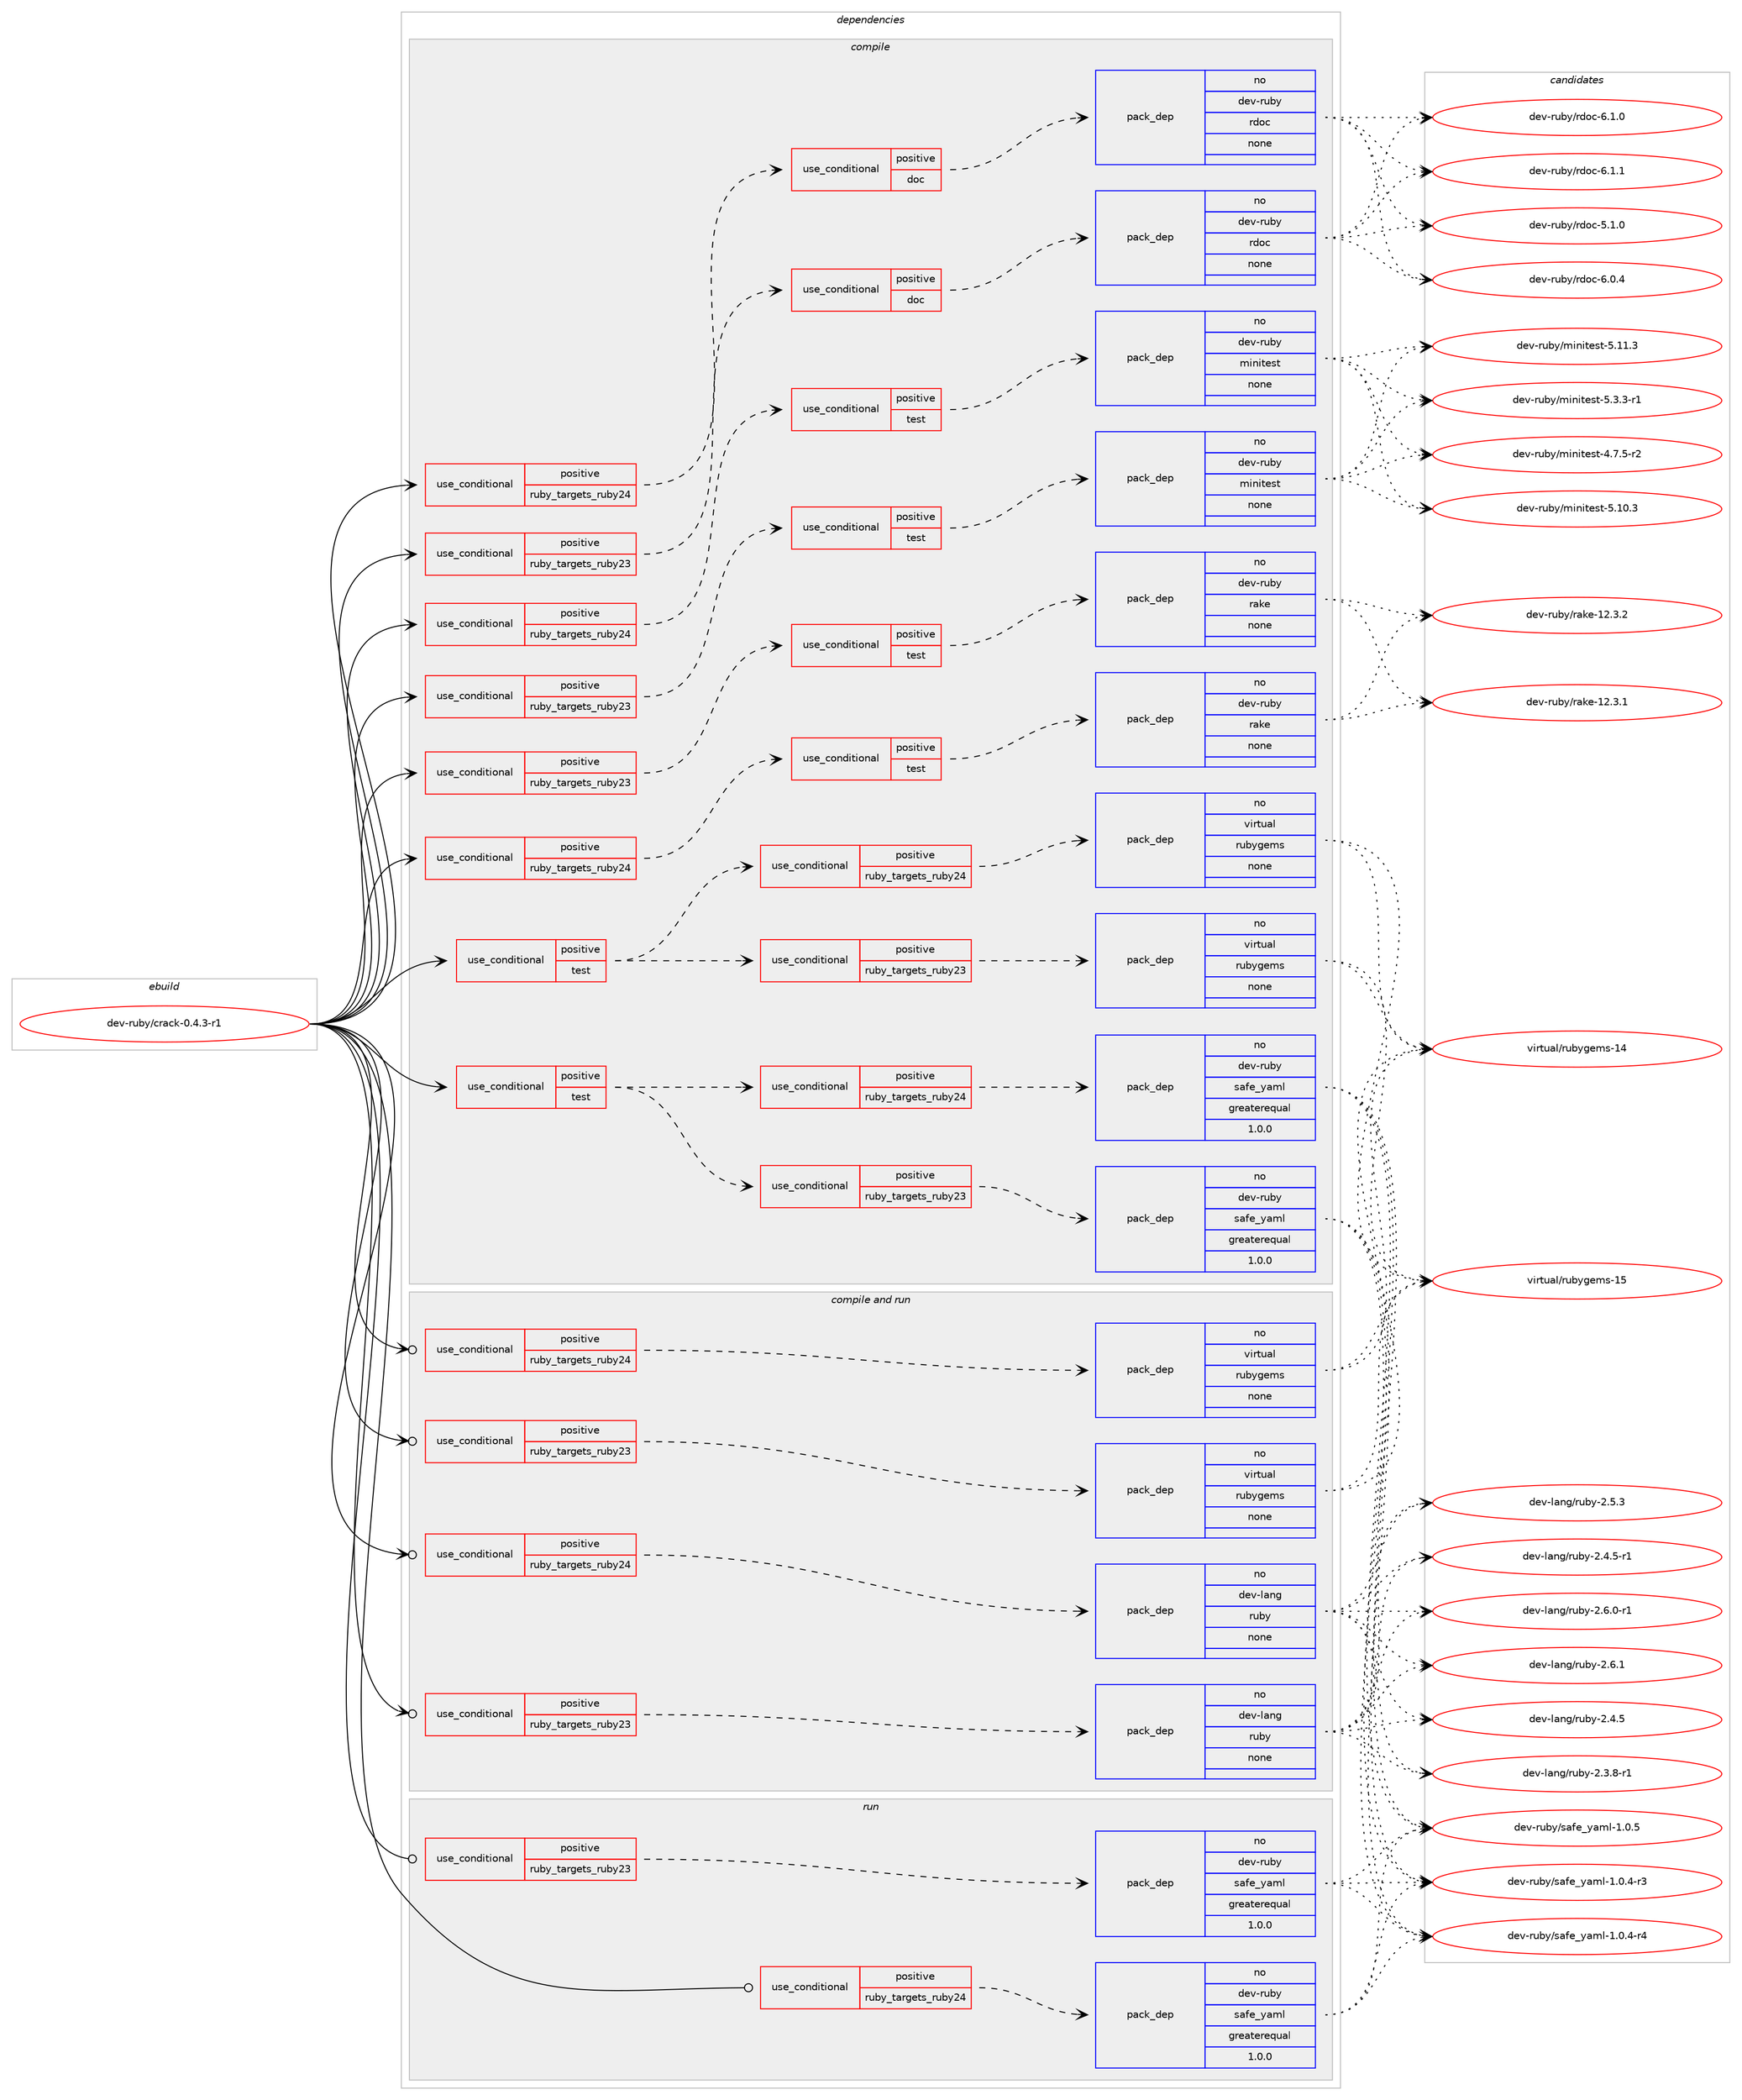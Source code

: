digraph prolog {

# *************
# Graph options
# *************

newrank=true;
concentrate=true;
compound=true;
graph [rankdir=LR,fontname=Helvetica,fontsize=10,ranksep=1.5];#, ranksep=2.5, nodesep=0.2];
edge  [arrowhead=vee];
node  [fontname=Helvetica,fontsize=10];

# **********
# The ebuild
# **********

subgraph cluster_leftcol {
color=gray;
rank=same;
label=<<i>ebuild</i>>;
id [label="dev-ruby/crack-0.4.3-r1", color=red, width=4, href="../dev-ruby/crack-0.4.3-r1.svg"];
}

# ****************
# The dependencies
# ****************

subgraph cluster_midcol {
color=gray;
label=<<i>dependencies</i>>;
subgraph cluster_compile {
fillcolor="#eeeeee";
style=filled;
label=<<i>compile</i>>;
subgraph cond397094 {
dependency1488317 [label=<<TABLE BORDER="0" CELLBORDER="1" CELLSPACING="0" CELLPADDING="4"><TR><TD ROWSPAN="3" CELLPADDING="10">use_conditional</TD></TR><TR><TD>positive</TD></TR><TR><TD>ruby_targets_ruby23</TD></TR></TABLE>>, shape=none, color=red];
subgraph cond397095 {
dependency1488318 [label=<<TABLE BORDER="0" CELLBORDER="1" CELLSPACING="0" CELLPADDING="4"><TR><TD ROWSPAN="3" CELLPADDING="10">use_conditional</TD></TR><TR><TD>positive</TD></TR><TR><TD>doc</TD></TR></TABLE>>, shape=none, color=red];
subgraph pack1067779 {
dependency1488319 [label=<<TABLE BORDER="0" CELLBORDER="1" CELLSPACING="0" CELLPADDING="4" WIDTH="220"><TR><TD ROWSPAN="6" CELLPADDING="30">pack_dep</TD></TR><TR><TD WIDTH="110">no</TD></TR><TR><TD>dev-ruby</TD></TR><TR><TD>rdoc</TD></TR><TR><TD>none</TD></TR><TR><TD></TD></TR></TABLE>>, shape=none, color=blue];
}
dependency1488318:e -> dependency1488319:w [weight=20,style="dashed",arrowhead="vee"];
}
dependency1488317:e -> dependency1488318:w [weight=20,style="dashed",arrowhead="vee"];
}
id:e -> dependency1488317:w [weight=20,style="solid",arrowhead="vee"];
subgraph cond397096 {
dependency1488320 [label=<<TABLE BORDER="0" CELLBORDER="1" CELLSPACING="0" CELLPADDING="4"><TR><TD ROWSPAN="3" CELLPADDING="10">use_conditional</TD></TR><TR><TD>positive</TD></TR><TR><TD>ruby_targets_ruby23</TD></TR></TABLE>>, shape=none, color=red];
subgraph cond397097 {
dependency1488321 [label=<<TABLE BORDER="0" CELLBORDER="1" CELLSPACING="0" CELLPADDING="4"><TR><TD ROWSPAN="3" CELLPADDING="10">use_conditional</TD></TR><TR><TD>positive</TD></TR><TR><TD>test</TD></TR></TABLE>>, shape=none, color=red];
subgraph pack1067780 {
dependency1488322 [label=<<TABLE BORDER="0" CELLBORDER="1" CELLSPACING="0" CELLPADDING="4" WIDTH="220"><TR><TD ROWSPAN="6" CELLPADDING="30">pack_dep</TD></TR><TR><TD WIDTH="110">no</TD></TR><TR><TD>dev-ruby</TD></TR><TR><TD>minitest</TD></TR><TR><TD>none</TD></TR><TR><TD></TD></TR></TABLE>>, shape=none, color=blue];
}
dependency1488321:e -> dependency1488322:w [weight=20,style="dashed",arrowhead="vee"];
}
dependency1488320:e -> dependency1488321:w [weight=20,style="dashed",arrowhead="vee"];
}
id:e -> dependency1488320:w [weight=20,style="solid",arrowhead="vee"];
subgraph cond397098 {
dependency1488323 [label=<<TABLE BORDER="0" CELLBORDER="1" CELLSPACING="0" CELLPADDING="4"><TR><TD ROWSPAN="3" CELLPADDING="10">use_conditional</TD></TR><TR><TD>positive</TD></TR><TR><TD>ruby_targets_ruby23</TD></TR></TABLE>>, shape=none, color=red];
subgraph cond397099 {
dependency1488324 [label=<<TABLE BORDER="0" CELLBORDER="1" CELLSPACING="0" CELLPADDING="4"><TR><TD ROWSPAN="3" CELLPADDING="10">use_conditional</TD></TR><TR><TD>positive</TD></TR><TR><TD>test</TD></TR></TABLE>>, shape=none, color=red];
subgraph pack1067781 {
dependency1488325 [label=<<TABLE BORDER="0" CELLBORDER="1" CELLSPACING="0" CELLPADDING="4" WIDTH="220"><TR><TD ROWSPAN="6" CELLPADDING="30">pack_dep</TD></TR><TR><TD WIDTH="110">no</TD></TR><TR><TD>dev-ruby</TD></TR><TR><TD>rake</TD></TR><TR><TD>none</TD></TR><TR><TD></TD></TR></TABLE>>, shape=none, color=blue];
}
dependency1488324:e -> dependency1488325:w [weight=20,style="dashed",arrowhead="vee"];
}
dependency1488323:e -> dependency1488324:w [weight=20,style="dashed",arrowhead="vee"];
}
id:e -> dependency1488323:w [weight=20,style="solid",arrowhead="vee"];
subgraph cond397100 {
dependency1488326 [label=<<TABLE BORDER="0" CELLBORDER="1" CELLSPACING="0" CELLPADDING="4"><TR><TD ROWSPAN="3" CELLPADDING="10">use_conditional</TD></TR><TR><TD>positive</TD></TR><TR><TD>ruby_targets_ruby24</TD></TR></TABLE>>, shape=none, color=red];
subgraph cond397101 {
dependency1488327 [label=<<TABLE BORDER="0" CELLBORDER="1" CELLSPACING="0" CELLPADDING="4"><TR><TD ROWSPAN="3" CELLPADDING="10">use_conditional</TD></TR><TR><TD>positive</TD></TR><TR><TD>doc</TD></TR></TABLE>>, shape=none, color=red];
subgraph pack1067782 {
dependency1488328 [label=<<TABLE BORDER="0" CELLBORDER="1" CELLSPACING="0" CELLPADDING="4" WIDTH="220"><TR><TD ROWSPAN="6" CELLPADDING="30">pack_dep</TD></TR><TR><TD WIDTH="110">no</TD></TR><TR><TD>dev-ruby</TD></TR><TR><TD>rdoc</TD></TR><TR><TD>none</TD></TR><TR><TD></TD></TR></TABLE>>, shape=none, color=blue];
}
dependency1488327:e -> dependency1488328:w [weight=20,style="dashed",arrowhead="vee"];
}
dependency1488326:e -> dependency1488327:w [weight=20,style="dashed",arrowhead="vee"];
}
id:e -> dependency1488326:w [weight=20,style="solid",arrowhead="vee"];
subgraph cond397102 {
dependency1488329 [label=<<TABLE BORDER="0" CELLBORDER="1" CELLSPACING="0" CELLPADDING="4"><TR><TD ROWSPAN="3" CELLPADDING="10">use_conditional</TD></TR><TR><TD>positive</TD></TR><TR><TD>ruby_targets_ruby24</TD></TR></TABLE>>, shape=none, color=red];
subgraph cond397103 {
dependency1488330 [label=<<TABLE BORDER="0" CELLBORDER="1" CELLSPACING="0" CELLPADDING="4"><TR><TD ROWSPAN="3" CELLPADDING="10">use_conditional</TD></TR><TR><TD>positive</TD></TR><TR><TD>test</TD></TR></TABLE>>, shape=none, color=red];
subgraph pack1067783 {
dependency1488331 [label=<<TABLE BORDER="0" CELLBORDER="1" CELLSPACING="0" CELLPADDING="4" WIDTH="220"><TR><TD ROWSPAN="6" CELLPADDING="30">pack_dep</TD></TR><TR><TD WIDTH="110">no</TD></TR><TR><TD>dev-ruby</TD></TR><TR><TD>minitest</TD></TR><TR><TD>none</TD></TR><TR><TD></TD></TR></TABLE>>, shape=none, color=blue];
}
dependency1488330:e -> dependency1488331:w [weight=20,style="dashed",arrowhead="vee"];
}
dependency1488329:e -> dependency1488330:w [weight=20,style="dashed",arrowhead="vee"];
}
id:e -> dependency1488329:w [weight=20,style="solid",arrowhead="vee"];
subgraph cond397104 {
dependency1488332 [label=<<TABLE BORDER="0" CELLBORDER="1" CELLSPACING="0" CELLPADDING="4"><TR><TD ROWSPAN="3" CELLPADDING="10">use_conditional</TD></TR><TR><TD>positive</TD></TR><TR><TD>ruby_targets_ruby24</TD></TR></TABLE>>, shape=none, color=red];
subgraph cond397105 {
dependency1488333 [label=<<TABLE BORDER="0" CELLBORDER="1" CELLSPACING="0" CELLPADDING="4"><TR><TD ROWSPAN="3" CELLPADDING="10">use_conditional</TD></TR><TR><TD>positive</TD></TR><TR><TD>test</TD></TR></TABLE>>, shape=none, color=red];
subgraph pack1067784 {
dependency1488334 [label=<<TABLE BORDER="0" CELLBORDER="1" CELLSPACING="0" CELLPADDING="4" WIDTH="220"><TR><TD ROWSPAN="6" CELLPADDING="30">pack_dep</TD></TR><TR><TD WIDTH="110">no</TD></TR><TR><TD>dev-ruby</TD></TR><TR><TD>rake</TD></TR><TR><TD>none</TD></TR><TR><TD></TD></TR></TABLE>>, shape=none, color=blue];
}
dependency1488333:e -> dependency1488334:w [weight=20,style="dashed",arrowhead="vee"];
}
dependency1488332:e -> dependency1488333:w [weight=20,style="dashed",arrowhead="vee"];
}
id:e -> dependency1488332:w [weight=20,style="solid",arrowhead="vee"];
subgraph cond397106 {
dependency1488335 [label=<<TABLE BORDER="0" CELLBORDER="1" CELLSPACING="0" CELLPADDING="4"><TR><TD ROWSPAN="3" CELLPADDING="10">use_conditional</TD></TR><TR><TD>positive</TD></TR><TR><TD>test</TD></TR></TABLE>>, shape=none, color=red];
subgraph cond397107 {
dependency1488336 [label=<<TABLE BORDER="0" CELLBORDER="1" CELLSPACING="0" CELLPADDING="4"><TR><TD ROWSPAN="3" CELLPADDING="10">use_conditional</TD></TR><TR><TD>positive</TD></TR><TR><TD>ruby_targets_ruby23</TD></TR></TABLE>>, shape=none, color=red];
subgraph pack1067785 {
dependency1488337 [label=<<TABLE BORDER="0" CELLBORDER="1" CELLSPACING="0" CELLPADDING="4" WIDTH="220"><TR><TD ROWSPAN="6" CELLPADDING="30">pack_dep</TD></TR><TR><TD WIDTH="110">no</TD></TR><TR><TD>dev-ruby</TD></TR><TR><TD>safe_yaml</TD></TR><TR><TD>greaterequal</TD></TR><TR><TD>1.0.0</TD></TR></TABLE>>, shape=none, color=blue];
}
dependency1488336:e -> dependency1488337:w [weight=20,style="dashed",arrowhead="vee"];
}
dependency1488335:e -> dependency1488336:w [weight=20,style="dashed",arrowhead="vee"];
subgraph cond397108 {
dependency1488338 [label=<<TABLE BORDER="0" CELLBORDER="1" CELLSPACING="0" CELLPADDING="4"><TR><TD ROWSPAN="3" CELLPADDING="10">use_conditional</TD></TR><TR><TD>positive</TD></TR><TR><TD>ruby_targets_ruby24</TD></TR></TABLE>>, shape=none, color=red];
subgraph pack1067786 {
dependency1488339 [label=<<TABLE BORDER="0" CELLBORDER="1" CELLSPACING="0" CELLPADDING="4" WIDTH="220"><TR><TD ROWSPAN="6" CELLPADDING="30">pack_dep</TD></TR><TR><TD WIDTH="110">no</TD></TR><TR><TD>dev-ruby</TD></TR><TR><TD>safe_yaml</TD></TR><TR><TD>greaterequal</TD></TR><TR><TD>1.0.0</TD></TR></TABLE>>, shape=none, color=blue];
}
dependency1488338:e -> dependency1488339:w [weight=20,style="dashed",arrowhead="vee"];
}
dependency1488335:e -> dependency1488338:w [weight=20,style="dashed",arrowhead="vee"];
}
id:e -> dependency1488335:w [weight=20,style="solid",arrowhead="vee"];
subgraph cond397109 {
dependency1488340 [label=<<TABLE BORDER="0" CELLBORDER="1" CELLSPACING="0" CELLPADDING="4"><TR><TD ROWSPAN="3" CELLPADDING="10">use_conditional</TD></TR><TR><TD>positive</TD></TR><TR><TD>test</TD></TR></TABLE>>, shape=none, color=red];
subgraph cond397110 {
dependency1488341 [label=<<TABLE BORDER="0" CELLBORDER="1" CELLSPACING="0" CELLPADDING="4"><TR><TD ROWSPAN="3" CELLPADDING="10">use_conditional</TD></TR><TR><TD>positive</TD></TR><TR><TD>ruby_targets_ruby23</TD></TR></TABLE>>, shape=none, color=red];
subgraph pack1067787 {
dependency1488342 [label=<<TABLE BORDER="0" CELLBORDER="1" CELLSPACING="0" CELLPADDING="4" WIDTH="220"><TR><TD ROWSPAN="6" CELLPADDING="30">pack_dep</TD></TR><TR><TD WIDTH="110">no</TD></TR><TR><TD>virtual</TD></TR><TR><TD>rubygems</TD></TR><TR><TD>none</TD></TR><TR><TD></TD></TR></TABLE>>, shape=none, color=blue];
}
dependency1488341:e -> dependency1488342:w [weight=20,style="dashed",arrowhead="vee"];
}
dependency1488340:e -> dependency1488341:w [weight=20,style="dashed",arrowhead="vee"];
subgraph cond397111 {
dependency1488343 [label=<<TABLE BORDER="0" CELLBORDER="1" CELLSPACING="0" CELLPADDING="4"><TR><TD ROWSPAN="3" CELLPADDING="10">use_conditional</TD></TR><TR><TD>positive</TD></TR><TR><TD>ruby_targets_ruby24</TD></TR></TABLE>>, shape=none, color=red];
subgraph pack1067788 {
dependency1488344 [label=<<TABLE BORDER="0" CELLBORDER="1" CELLSPACING="0" CELLPADDING="4" WIDTH="220"><TR><TD ROWSPAN="6" CELLPADDING="30">pack_dep</TD></TR><TR><TD WIDTH="110">no</TD></TR><TR><TD>virtual</TD></TR><TR><TD>rubygems</TD></TR><TR><TD>none</TD></TR><TR><TD></TD></TR></TABLE>>, shape=none, color=blue];
}
dependency1488343:e -> dependency1488344:w [weight=20,style="dashed",arrowhead="vee"];
}
dependency1488340:e -> dependency1488343:w [weight=20,style="dashed",arrowhead="vee"];
}
id:e -> dependency1488340:w [weight=20,style="solid",arrowhead="vee"];
}
subgraph cluster_compileandrun {
fillcolor="#eeeeee";
style=filled;
label=<<i>compile and run</i>>;
subgraph cond397112 {
dependency1488345 [label=<<TABLE BORDER="0" CELLBORDER="1" CELLSPACING="0" CELLPADDING="4"><TR><TD ROWSPAN="3" CELLPADDING="10">use_conditional</TD></TR><TR><TD>positive</TD></TR><TR><TD>ruby_targets_ruby23</TD></TR></TABLE>>, shape=none, color=red];
subgraph pack1067789 {
dependency1488346 [label=<<TABLE BORDER="0" CELLBORDER="1" CELLSPACING="0" CELLPADDING="4" WIDTH="220"><TR><TD ROWSPAN="6" CELLPADDING="30">pack_dep</TD></TR><TR><TD WIDTH="110">no</TD></TR><TR><TD>dev-lang</TD></TR><TR><TD>ruby</TD></TR><TR><TD>none</TD></TR><TR><TD></TD></TR></TABLE>>, shape=none, color=blue];
}
dependency1488345:e -> dependency1488346:w [weight=20,style="dashed",arrowhead="vee"];
}
id:e -> dependency1488345:w [weight=20,style="solid",arrowhead="odotvee"];
subgraph cond397113 {
dependency1488347 [label=<<TABLE BORDER="0" CELLBORDER="1" CELLSPACING="0" CELLPADDING="4"><TR><TD ROWSPAN="3" CELLPADDING="10">use_conditional</TD></TR><TR><TD>positive</TD></TR><TR><TD>ruby_targets_ruby23</TD></TR></TABLE>>, shape=none, color=red];
subgraph pack1067790 {
dependency1488348 [label=<<TABLE BORDER="0" CELLBORDER="1" CELLSPACING="0" CELLPADDING="4" WIDTH="220"><TR><TD ROWSPAN="6" CELLPADDING="30">pack_dep</TD></TR><TR><TD WIDTH="110">no</TD></TR><TR><TD>virtual</TD></TR><TR><TD>rubygems</TD></TR><TR><TD>none</TD></TR><TR><TD></TD></TR></TABLE>>, shape=none, color=blue];
}
dependency1488347:e -> dependency1488348:w [weight=20,style="dashed",arrowhead="vee"];
}
id:e -> dependency1488347:w [weight=20,style="solid",arrowhead="odotvee"];
subgraph cond397114 {
dependency1488349 [label=<<TABLE BORDER="0" CELLBORDER="1" CELLSPACING="0" CELLPADDING="4"><TR><TD ROWSPAN="3" CELLPADDING="10">use_conditional</TD></TR><TR><TD>positive</TD></TR><TR><TD>ruby_targets_ruby24</TD></TR></TABLE>>, shape=none, color=red];
subgraph pack1067791 {
dependency1488350 [label=<<TABLE BORDER="0" CELLBORDER="1" CELLSPACING="0" CELLPADDING="4" WIDTH="220"><TR><TD ROWSPAN="6" CELLPADDING="30">pack_dep</TD></TR><TR><TD WIDTH="110">no</TD></TR><TR><TD>dev-lang</TD></TR><TR><TD>ruby</TD></TR><TR><TD>none</TD></TR><TR><TD></TD></TR></TABLE>>, shape=none, color=blue];
}
dependency1488349:e -> dependency1488350:w [weight=20,style="dashed",arrowhead="vee"];
}
id:e -> dependency1488349:w [weight=20,style="solid",arrowhead="odotvee"];
subgraph cond397115 {
dependency1488351 [label=<<TABLE BORDER="0" CELLBORDER="1" CELLSPACING="0" CELLPADDING="4"><TR><TD ROWSPAN="3" CELLPADDING="10">use_conditional</TD></TR><TR><TD>positive</TD></TR><TR><TD>ruby_targets_ruby24</TD></TR></TABLE>>, shape=none, color=red];
subgraph pack1067792 {
dependency1488352 [label=<<TABLE BORDER="0" CELLBORDER="1" CELLSPACING="0" CELLPADDING="4" WIDTH="220"><TR><TD ROWSPAN="6" CELLPADDING="30">pack_dep</TD></TR><TR><TD WIDTH="110">no</TD></TR><TR><TD>virtual</TD></TR><TR><TD>rubygems</TD></TR><TR><TD>none</TD></TR><TR><TD></TD></TR></TABLE>>, shape=none, color=blue];
}
dependency1488351:e -> dependency1488352:w [weight=20,style="dashed",arrowhead="vee"];
}
id:e -> dependency1488351:w [weight=20,style="solid",arrowhead="odotvee"];
}
subgraph cluster_run {
fillcolor="#eeeeee";
style=filled;
label=<<i>run</i>>;
subgraph cond397116 {
dependency1488353 [label=<<TABLE BORDER="0" CELLBORDER="1" CELLSPACING="0" CELLPADDING="4"><TR><TD ROWSPAN="3" CELLPADDING="10">use_conditional</TD></TR><TR><TD>positive</TD></TR><TR><TD>ruby_targets_ruby23</TD></TR></TABLE>>, shape=none, color=red];
subgraph pack1067793 {
dependency1488354 [label=<<TABLE BORDER="0" CELLBORDER="1" CELLSPACING="0" CELLPADDING="4" WIDTH="220"><TR><TD ROWSPAN="6" CELLPADDING="30">pack_dep</TD></TR><TR><TD WIDTH="110">no</TD></TR><TR><TD>dev-ruby</TD></TR><TR><TD>safe_yaml</TD></TR><TR><TD>greaterequal</TD></TR><TR><TD>1.0.0</TD></TR></TABLE>>, shape=none, color=blue];
}
dependency1488353:e -> dependency1488354:w [weight=20,style="dashed",arrowhead="vee"];
}
id:e -> dependency1488353:w [weight=20,style="solid",arrowhead="odot"];
subgraph cond397117 {
dependency1488355 [label=<<TABLE BORDER="0" CELLBORDER="1" CELLSPACING="0" CELLPADDING="4"><TR><TD ROWSPAN="3" CELLPADDING="10">use_conditional</TD></TR><TR><TD>positive</TD></TR><TR><TD>ruby_targets_ruby24</TD></TR></TABLE>>, shape=none, color=red];
subgraph pack1067794 {
dependency1488356 [label=<<TABLE BORDER="0" CELLBORDER="1" CELLSPACING="0" CELLPADDING="4" WIDTH="220"><TR><TD ROWSPAN="6" CELLPADDING="30">pack_dep</TD></TR><TR><TD WIDTH="110">no</TD></TR><TR><TD>dev-ruby</TD></TR><TR><TD>safe_yaml</TD></TR><TR><TD>greaterequal</TD></TR><TR><TD>1.0.0</TD></TR></TABLE>>, shape=none, color=blue];
}
dependency1488355:e -> dependency1488356:w [weight=20,style="dashed",arrowhead="vee"];
}
id:e -> dependency1488355:w [weight=20,style="solid",arrowhead="odot"];
}
}

# **************
# The candidates
# **************

subgraph cluster_choices {
rank=same;
color=gray;
label=<<i>candidates</i>>;

subgraph choice1067779 {
color=black;
nodesep=1;
choice10010111845114117981214711410011199455346494648 [label="dev-ruby/rdoc-5.1.0", color=red, width=4,href="../dev-ruby/rdoc-5.1.0.svg"];
choice10010111845114117981214711410011199455446484652 [label="dev-ruby/rdoc-6.0.4", color=red, width=4,href="../dev-ruby/rdoc-6.0.4.svg"];
choice10010111845114117981214711410011199455446494648 [label="dev-ruby/rdoc-6.1.0", color=red, width=4,href="../dev-ruby/rdoc-6.1.0.svg"];
choice10010111845114117981214711410011199455446494649 [label="dev-ruby/rdoc-6.1.1", color=red, width=4,href="../dev-ruby/rdoc-6.1.1.svg"];
dependency1488319:e -> choice10010111845114117981214711410011199455346494648:w [style=dotted,weight="100"];
dependency1488319:e -> choice10010111845114117981214711410011199455446484652:w [style=dotted,weight="100"];
dependency1488319:e -> choice10010111845114117981214711410011199455446494648:w [style=dotted,weight="100"];
dependency1488319:e -> choice10010111845114117981214711410011199455446494649:w [style=dotted,weight="100"];
}
subgraph choice1067780 {
color=black;
nodesep=1;
choice1001011184511411798121471091051101051161011151164552465546534511450 [label="dev-ruby/minitest-4.7.5-r2", color=red, width=4,href="../dev-ruby/minitest-4.7.5-r2.svg"];
choice10010111845114117981214710910511010511610111511645534649484651 [label="dev-ruby/minitest-5.10.3", color=red, width=4,href="../dev-ruby/minitest-5.10.3.svg"];
choice10010111845114117981214710910511010511610111511645534649494651 [label="dev-ruby/minitest-5.11.3", color=red, width=4,href="../dev-ruby/minitest-5.11.3.svg"];
choice1001011184511411798121471091051101051161011151164553465146514511449 [label="dev-ruby/minitest-5.3.3-r1", color=red, width=4,href="../dev-ruby/minitest-5.3.3-r1.svg"];
dependency1488322:e -> choice1001011184511411798121471091051101051161011151164552465546534511450:w [style=dotted,weight="100"];
dependency1488322:e -> choice10010111845114117981214710910511010511610111511645534649484651:w [style=dotted,weight="100"];
dependency1488322:e -> choice10010111845114117981214710910511010511610111511645534649494651:w [style=dotted,weight="100"];
dependency1488322:e -> choice1001011184511411798121471091051101051161011151164553465146514511449:w [style=dotted,weight="100"];
}
subgraph choice1067781 {
color=black;
nodesep=1;
choice1001011184511411798121471149710710145495046514649 [label="dev-ruby/rake-12.3.1", color=red, width=4,href="../dev-ruby/rake-12.3.1.svg"];
choice1001011184511411798121471149710710145495046514650 [label="dev-ruby/rake-12.3.2", color=red, width=4,href="../dev-ruby/rake-12.3.2.svg"];
dependency1488325:e -> choice1001011184511411798121471149710710145495046514649:w [style=dotted,weight="100"];
dependency1488325:e -> choice1001011184511411798121471149710710145495046514650:w [style=dotted,weight="100"];
}
subgraph choice1067782 {
color=black;
nodesep=1;
choice10010111845114117981214711410011199455346494648 [label="dev-ruby/rdoc-5.1.0", color=red, width=4,href="../dev-ruby/rdoc-5.1.0.svg"];
choice10010111845114117981214711410011199455446484652 [label="dev-ruby/rdoc-6.0.4", color=red, width=4,href="../dev-ruby/rdoc-6.0.4.svg"];
choice10010111845114117981214711410011199455446494648 [label="dev-ruby/rdoc-6.1.0", color=red, width=4,href="../dev-ruby/rdoc-6.1.0.svg"];
choice10010111845114117981214711410011199455446494649 [label="dev-ruby/rdoc-6.1.1", color=red, width=4,href="../dev-ruby/rdoc-6.1.1.svg"];
dependency1488328:e -> choice10010111845114117981214711410011199455346494648:w [style=dotted,weight="100"];
dependency1488328:e -> choice10010111845114117981214711410011199455446484652:w [style=dotted,weight="100"];
dependency1488328:e -> choice10010111845114117981214711410011199455446494648:w [style=dotted,weight="100"];
dependency1488328:e -> choice10010111845114117981214711410011199455446494649:w [style=dotted,weight="100"];
}
subgraph choice1067783 {
color=black;
nodesep=1;
choice1001011184511411798121471091051101051161011151164552465546534511450 [label="dev-ruby/minitest-4.7.5-r2", color=red, width=4,href="../dev-ruby/minitest-4.7.5-r2.svg"];
choice10010111845114117981214710910511010511610111511645534649484651 [label="dev-ruby/minitest-5.10.3", color=red, width=4,href="../dev-ruby/minitest-5.10.3.svg"];
choice10010111845114117981214710910511010511610111511645534649494651 [label="dev-ruby/minitest-5.11.3", color=red, width=4,href="../dev-ruby/minitest-5.11.3.svg"];
choice1001011184511411798121471091051101051161011151164553465146514511449 [label="dev-ruby/minitest-5.3.3-r1", color=red, width=4,href="../dev-ruby/minitest-5.3.3-r1.svg"];
dependency1488331:e -> choice1001011184511411798121471091051101051161011151164552465546534511450:w [style=dotted,weight="100"];
dependency1488331:e -> choice10010111845114117981214710910511010511610111511645534649484651:w [style=dotted,weight="100"];
dependency1488331:e -> choice10010111845114117981214710910511010511610111511645534649494651:w [style=dotted,weight="100"];
dependency1488331:e -> choice1001011184511411798121471091051101051161011151164553465146514511449:w [style=dotted,weight="100"];
}
subgraph choice1067784 {
color=black;
nodesep=1;
choice1001011184511411798121471149710710145495046514649 [label="dev-ruby/rake-12.3.1", color=red, width=4,href="../dev-ruby/rake-12.3.1.svg"];
choice1001011184511411798121471149710710145495046514650 [label="dev-ruby/rake-12.3.2", color=red, width=4,href="../dev-ruby/rake-12.3.2.svg"];
dependency1488334:e -> choice1001011184511411798121471149710710145495046514649:w [style=dotted,weight="100"];
dependency1488334:e -> choice1001011184511411798121471149710710145495046514650:w [style=dotted,weight="100"];
}
subgraph choice1067785 {
color=black;
nodesep=1;
choice1001011184511411798121471159710210195121971091084549464846524511451 [label="dev-ruby/safe_yaml-1.0.4-r3", color=red, width=4,href="../dev-ruby/safe_yaml-1.0.4-r3.svg"];
choice1001011184511411798121471159710210195121971091084549464846524511452 [label="dev-ruby/safe_yaml-1.0.4-r4", color=red, width=4,href="../dev-ruby/safe_yaml-1.0.4-r4.svg"];
choice100101118451141179812147115971021019512197109108454946484653 [label="dev-ruby/safe_yaml-1.0.5", color=red, width=4,href="../dev-ruby/safe_yaml-1.0.5.svg"];
dependency1488337:e -> choice1001011184511411798121471159710210195121971091084549464846524511451:w [style=dotted,weight="100"];
dependency1488337:e -> choice1001011184511411798121471159710210195121971091084549464846524511452:w [style=dotted,weight="100"];
dependency1488337:e -> choice100101118451141179812147115971021019512197109108454946484653:w [style=dotted,weight="100"];
}
subgraph choice1067786 {
color=black;
nodesep=1;
choice1001011184511411798121471159710210195121971091084549464846524511451 [label="dev-ruby/safe_yaml-1.0.4-r3", color=red, width=4,href="../dev-ruby/safe_yaml-1.0.4-r3.svg"];
choice1001011184511411798121471159710210195121971091084549464846524511452 [label="dev-ruby/safe_yaml-1.0.4-r4", color=red, width=4,href="../dev-ruby/safe_yaml-1.0.4-r4.svg"];
choice100101118451141179812147115971021019512197109108454946484653 [label="dev-ruby/safe_yaml-1.0.5", color=red, width=4,href="../dev-ruby/safe_yaml-1.0.5.svg"];
dependency1488339:e -> choice1001011184511411798121471159710210195121971091084549464846524511451:w [style=dotted,weight="100"];
dependency1488339:e -> choice1001011184511411798121471159710210195121971091084549464846524511452:w [style=dotted,weight="100"];
dependency1488339:e -> choice100101118451141179812147115971021019512197109108454946484653:w [style=dotted,weight="100"];
}
subgraph choice1067787 {
color=black;
nodesep=1;
choice118105114116117971084711411798121103101109115454952 [label="virtual/rubygems-14", color=red, width=4,href="../virtual/rubygems-14.svg"];
choice118105114116117971084711411798121103101109115454953 [label="virtual/rubygems-15", color=red, width=4,href="../virtual/rubygems-15.svg"];
dependency1488342:e -> choice118105114116117971084711411798121103101109115454952:w [style=dotted,weight="100"];
dependency1488342:e -> choice118105114116117971084711411798121103101109115454953:w [style=dotted,weight="100"];
}
subgraph choice1067788 {
color=black;
nodesep=1;
choice118105114116117971084711411798121103101109115454952 [label="virtual/rubygems-14", color=red, width=4,href="../virtual/rubygems-14.svg"];
choice118105114116117971084711411798121103101109115454953 [label="virtual/rubygems-15", color=red, width=4,href="../virtual/rubygems-15.svg"];
dependency1488344:e -> choice118105114116117971084711411798121103101109115454952:w [style=dotted,weight="100"];
dependency1488344:e -> choice118105114116117971084711411798121103101109115454953:w [style=dotted,weight="100"];
}
subgraph choice1067789 {
color=black;
nodesep=1;
choice100101118451089711010347114117981214550465146564511449 [label="dev-lang/ruby-2.3.8-r1", color=red, width=4,href="../dev-lang/ruby-2.3.8-r1.svg"];
choice10010111845108971101034711411798121455046524653 [label="dev-lang/ruby-2.4.5", color=red, width=4,href="../dev-lang/ruby-2.4.5.svg"];
choice100101118451089711010347114117981214550465246534511449 [label="dev-lang/ruby-2.4.5-r1", color=red, width=4,href="../dev-lang/ruby-2.4.5-r1.svg"];
choice10010111845108971101034711411798121455046534651 [label="dev-lang/ruby-2.5.3", color=red, width=4,href="../dev-lang/ruby-2.5.3.svg"];
choice100101118451089711010347114117981214550465446484511449 [label="dev-lang/ruby-2.6.0-r1", color=red, width=4,href="../dev-lang/ruby-2.6.0-r1.svg"];
choice10010111845108971101034711411798121455046544649 [label="dev-lang/ruby-2.6.1", color=red, width=4,href="../dev-lang/ruby-2.6.1.svg"];
dependency1488346:e -> choice100101118451089711010347114117981214550465146564511449:w [style=dotted,weight="100"];
dependency1488346:e -> choice10010111845108971101034711411798121455046524653:w [style=dotted,weight="100"];
dependency1488346:e -> choice100101118451089711010347114117981214550465246534511449:w [style=dotted,weight="100"];
dependency1488346:e -> choice10010111845108971101034711411798121455046534651:w [style=dotted,weight="100"];
dependency1488346:e -> choice100101118451089711010347114117981214550465446484511449:w [style=dotted,weight="100"];
dependency1488346:e -> choice10010111845108971101034711411798121455046544649:w [style=dotted,weight="100"];
}
subgraph choice1067790 {
color=black;
nodesep=1;
choice118105114116117971084711411798121103101109115454952 [label="virtual/rubygems-14", color=red, width=4,href="../virtual/rubygems-14.svg"];
choice118105114116117971084711411798121103101109115454953 [label="virtual/rubygems-15", color=red, width=4,href="../virtual/rubygems-15.svg"];
dependency1488348:e -> choice118105114116117971084711411798121103101109115454952:w [style=dotted,weight="100"];
dependency1488348:e -> choice118105114116117971084711411798121103101109115454953:w [style=dotted,weight="100"];
}
subgraph choice1067791 {
color=black;
nodesep=1;
choice100101118451089711010347114117981214550465146564511449 [label="dev-lang/ruby-2.3.8-r1", color=red, width=4,href="../dev-lang/ruby-2.3.8-r1.svg"];
choice10010111845108971101034711411798121455046524653 [label="dev-lang/ruby-2.4.5", color=red, width=4,href="../dev-lang/ruby-2.4.5.svg"];
choice100101118451089711010347114117981214550465246534511449 [label="dev-lang/ruby-2.4.5-r1", color=red, width=4,href="../dev-lang/ruby-2.4.5-r1.svg"];
choice10010111845108971101034711411798121455046534651 [label="dev-lang/ruby-2.5.3", color=red, width=4,href="../dev-lang/ruby-2.5.3.svg"];
choice100101118451089711010347114117981214550465446484511449 [label="dev-lang/ruby-2.6.0-r1", color=red, width=4,href="../dev-lang/ruby-2.6.0-r1.svg"];
choice10010111845108971101034711411798121455046544649 [label="dev-lang/ruby-2.6.1", color=red, width=4,href="../dev-lang/ruby-2.6.1.svg"];
dependency1488350:e -> choice100101118451089711010347114117981214550465146564511449:w [style=dotted,weight="100"];
dependency1488350:e -> choice10010111845108971101034711411798121455046524653:w [style=dotted,weight="100"];
dependency1488350:e -> choice100101118451089711010347114117981214550465246534511449:w [style=dotted,weight="100"];
dependency1488350:e -> choice10010111845108971101034711411798121455046534651:w [style=dotted,weight="100"];
dependency1488350:e -> choice100101118451089711010347114117981214550465446484511449:w [style=dotted,weight="100"];
dependency1488350:e -> choice10010111845108971101034711411798121455046544649:w [style=dotted,weight="100"];
}
subgraph choice1067792 {
color=black;
nodesep=1;
choice118105114116117971084711411798121103101109115454952 [label="virtual/rubygems-14", color=red, width=4,href="../virtual/rubygems-14.svg"];
choice118105114116117971084711411798121103101109115454953 [label="virtual/rubygems-15", color=red, width=4,href="../virtual/rubygems-15.svg"];
dependency1488352:e -> choice118105114116117971084711411798121103101109115454952:w [style=dotted,weight="100"];
dependency1488352:e -> choice118105114116117971084711411798121103101109115454953:w [style=dotted,weight="100"];
}
subgraph choice1067793 {
color=black;
nodesep=1;
choice1001011184511411798121471159710210195121971091084549464846524511451 [label="dev-ruby/safe_yaml-1.0.4-r3", color=red, width=4,href="../dev-ruby/safe_yaml-1.0.4-r3.svg"];
choice1001011184511411798121471159710210195121971091084549464846524511452 [label="dev-ruby/safe_yaml-1.0.4-r4", color=red, width=4,href="../dev-ruby/safe_yaml-1.0.4-r4.svg"];
choice100101118451141179812147115971021019512197109108454946484653 [label="dev-ruby/safe_yaml-1.0.5", color=red, width=4,href="../dev-ruby/safe_yaml-1.0.5.svg"];
dependency1488354:e -> choice1001011184511411798121471159710210195121971091084549464846524511451:w [style=dotted,weight="100"];
dependency1488354:e -> choice1001011184511411798121471159710210195121971091084549464846524511452:w [style=dotted,weight="100"];
dependency1488354:e -> choice100101118451141179812147115971021019512197109108454946484653:w [style=dotted,weight="100"];
}
subgraph choice1067794 {
color=black;
nodesep=1;
choice1001011184511411798121471159710210195121971091084549464846524511451 [label="dev-ruby/safe_yaml-1.0.4-r3", color=red, width=4,href="../dev-ruby/safe_yaml-1.0.4-r3.svg"];
choice1001011184511411798121471159710210195121971091084549464846524511452 [label="dev-ruby/safe_yaml-1.0.4-r4", color=red, width=4,href="../dev-ruby/safe_yaml-1.0.4-r4.svg"];
choice100101118451141179812147115971021019512197109108454946484653 [label="dev-ruby/safe_yaml-1.0.5", color=red, width=4,href="../dev-ruby/safe_yaml-1.0.5.svg"];
dependency1488356:e -> choice1001011184511411798121471159710210195121971091084549464846524511451:w [style=dotted,weight="100"];
dependency1488356:e -> choice1001011184511411798121471159710210195121971091084549464846524511452:w [style=dotted,weight="100"];
dependency1488356:e -> choice100101118451141179812147115971021019512197109108454946484653:w [style=dotted,weight="100"];
}
}

}
